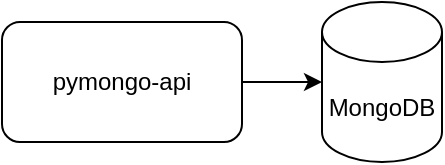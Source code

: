 <mxfile version="26.0.8" pages="5">
  <diagram name="Исходная схема" id="-H_mtQnk-PTXWXPvYvuk">
    <mxGraphModel dx="803" dy="464" grid="1" gridSize="10" guides="1" tooltips="1" connect="1" arrows="1" fold="1" page="1" pageScale="1" pageWidth="1169" pageHeight="827" math="0" shadow="0">
      <root>
        <mxCell id="0" />
        <mxCell id="1" parent="0" />
        <mxCell id="zA23MoTUsTF4_91t8viU-2" value="MongoDB" style="shape=cylinder3;whiteSpace=wrap;html=1;boundedLbl=1;backgroundOutline=1;size=15;" parent="1" vertex="1">
          <mxGeometry x="340" y="270" width="60" height="80" as="geometry" />
        </mxCell>
        <mxCell id="zA23MoTUsTF4_91t8viU-3" value="pymongo-api" style="rounded=1;whiteSpace=wrap;html=1;" parent="1" vertex="1">
          <mxGeometry x="180" y="280" width="120" height="60" as="geometry" />
        </mxCell>
        <mxCell id="KZMLMT2GWa9n87FyAaTO-7" value="" style="endArrow=classic;html=1;rounded=0;exitX=1;exitY=0.5;exitDx=0;exitDy=0;" edge="1" parent="1" source="zA23MoTUsTF4_91t8viU-3">
          <mxGeometry width="50" height="50" relative="1" as="geometry">
            <mxPoint x="570" y="390" as="sourcePoint" />
            <mxPoint x="340" y="310" as="targetPoint" />
          </mxGeometry>
        </mxCell>
      </root>
    </mxGraphModel>
  </diagram>
  <diagram id="UtfypcnKrECylaxbwVHj" name="Задание 1. Шардирование">
    <mxGraphModel dx="956" dy="552" grid="1" gridSize="10" guides="1" tooltips="1" connect="1" arrows="1" fold="1" page="1" pageScale="1" pageWidth="827" pageHeight="1169" math="0" shadow="0">
      <root>
        <mxCell id="0" />
        <mxCell id="1" parent="0" />
        <mxCell id="qZA9wCk3B2SSwnntFXXR-1" value="MongoDB&lt;div&gt;t2-mongodb1-shard1&lt;/div&gt;" style="shape=cylinder3;whiteSpace=wrap;html=1;boundedLbl=1;backgroundOutline=1;size=15;" parent="1" vertex="1">
          <mxGeometry x="570" y="190" width="130" height="80" as="geometry" />
        </mxCell>
        <mxCell id="qZA9wCk3B2SSwnntFXXR-2" value="pymongo-api" style="rounded=1;whiteSpace=wrap;html=1;" parent="1" vertex="1">
          <mxGeometry x="60" y="255" width="120" height="60" as="geometry" />
        </mxCell>
        <mxCell id="LwewWxTdzGkc9GjWIsGs-3" value="" style="edgeStyle=orthogonalEdgeStyle;rounded=0;orthogonalLoop=1;jettySize=auto;html=1;" parent="1" source="qZA9wCk3B2SSwnntFXXR-3" target="qZA9wCk3B2SSwnntFXXR-5" edge="1">
          <mxGeometry relative="1" as="geometry" />
        </mxCell>
        <mxCell id="qZA9wCk3B2SSwnntFXXR-3" value="Mongo DB - роутер&lt;div&gt;t2-mongodb1&lt;/div&gt;" style="rounded=1;whiteSpace=wrap;html=1;" parent="1" vertex="1">
          <mxGeometry x="390" y="255" width="120" height="60" as="geometry" />
        </mxCell>
        <mxCell id="qZA9wCk3B2SSwnntFXXR-5" value="MongoDB&lt;div&gt;t2-mongodb1-shard2&lt;/div&gt;" style="shape=cylinder3;whiteSpace=wrap;html=1;boundedLbl=1;backgroundOutline=1;size=15;" parent="1" vertex="1">
          <mxGeometry x="570" y="310" width="130" height="80" as="geometry" />
        </mxCell>
        <mxCell id="qZA9wCk3B2SSwnntFXXR-8" value="" style="endArrow=classic;html=1;rounded=0;exitX=1;exitY=0.5;exitDx=0;exitDy=0;" parent="1" source="qZA9wCk3B2SSwnntFXXR-2" edge="1">
          <mxGeometry width="50" height="50" relative="1" as="geometry">
            <mxPoint x="450" y="365" as="sourcePoint" />
            <mxPoint x="220" y="285" as="targetPoint" />
          </mxGeometry>
        </mxCell>
        <mxCell id="qZA9wCk3B2SSwnntFXXR-9" value="Драйвер" style="rounded=1;whiteSpace=wrap;html=1;" parent="1" vertex="1">
          <mxGeometry x="220" y="255" width="120" height="60" as="geometry" />
        </mxCell>
        <mxCell id="qZA9wCk3B2SSwnntFXXR-10" value="t2-configSrv" style="rounded=1;whiteSpace=wrap;html=1;" parent="1" vertex="1">
          <mxGeometry x="390" y="430" width="120" height="60" as="geometry" />
        </mxCell>
        <mxCell id="C6k6dX5uy_wFuOsd954q-6" value="" style="endArrow=none;dashed=1;html=1;strokeWidth=2;rounded=0;entryX=0.5;entryY=1;entryDx=0;entryDy=0;entryPerimeter=0;exitX=0.5;exitY=0;exitDx=0;exitDy=0;exitPerimeter=0;" parent="1" source="qZA9wCk3B2SSwnntFXXR-5" target="qZA9wCk3B2SSwnntFXXR-1" edge="1">
          <mxGeometry width="50" height="50" relative="1" as="geometry">
            <mxPoint x="480" y="340" as="sourcePoint" />
            <mxPoint x="530" y="290" as="targetPoint" />
          </mxGeometry>
        </mxCell>
        <mxCell id="LwewWxTdzGkc9GjWIsGs-1" value="" style="endArrow=classic;html=1;rounded=0;entryX=0;entryY=0.5;entryDx=0;entryDy=0;exitX=1;exitY=0.5;exitDx=0;exitDy=0;" parent="1" source="qZA9wCk3B2SSwnntFXXR-9" target="qZA9wCk3B2SSwnntFXXR-3" edge="1">
          <mxGeometry width="50" height="50" relative="1" as="geometry">
            <mxPoint x="320" y="440" as="sourcePoint" />
            <mxPoint x="370" y="390" as="targetPoint" />
          </mxGeometry>
        </mxCell>
        <mxCell id="LwewWxTdzGkc9GjWIsGs-2" value="" style="endArrow=classic;html=1;rounded=0;entryX=0;entryY=0.5;entryDx=0;entryDy=0;entryPerimeter=0;exitX=1;exitY=0.5;exitDx=0;exitDy=0;" parent="1" source="qZA9wCk3B2SSwnntFXXR-3" target="qZA9wCk3B2SSwnntFXXR-1" edge="1">
          <mxGeometry width="50" height="50" relative="1" as="geometry">
            <mxPoint x="320" y="440" as="sourcePoint" />
            <mxPoint x="370" y="390" as="targetPoint" />
            <Array as="points">
              <mxPoint x="540" y="285" />
              <mxPoint x="540" y="230" />
            </Array>
          </mxGeometry>
        </mxCell>
        <mxCell id="LwewWxTdzGkc9GjWIsGs-4" value="" style="endArrow=classic;html=1;rounded=0;entryX=0.5;entryY=0;entryDx=0;entryDy=0;entryPerimeter=0;exitX=0.5;exitY=1;exitDx=0;exitDy=0;" parent="1" source="qZA9wCk3B2SSwnntFXXR-3" target="qZA9wCk3B2SSwnntFXXR-10" edge="1">
          <mxGeometry width="50" height="50" relative="1" as="geometry">
            <mxPoint x="560" y="200" as="sourcePoint" />
            <mxPoint x="610" y="150" as="targetPoint" />
          </mxGeometry>
        </mxCell>
      </root>
    </mxGraphModel>
  </diagram>
  <diagram name="Задание 1. Репликация" id="0kd5LzEG2LyJ1sybz5wQ">
    <mxGraphModel dx="1673" dy="966" grid="1" gridSize="10" guides="1" tooltips="1" connect="1" arrows="1" fold="1" page="1" pageScale="1" pageWidth="827" pageHeight="1169" math="0" shadow="0">
      <root>
        <mxCell id="DgaHDPTttxZTSwm3AgG--0" />
        <mxCell id="DgaHDPTttxZTSwm3AgG--1" parent="DgaHDPTttxZTSwm3AgG--0" />
        <mxCell id="AA5BSNCa6ZGrlzWhtkNx-0" value="MongoDB&lt;div&gt;t3-mongodb1-shard1&lt;/div&gt;" style="shape=cylinder3;whiteSpace=wrap;html=1;boundedLbl=1;backgroundOutline=1;size=15;" parent="DgaHDPTttxZTSwm3AgG--1" vertex="1">
          <mxGeometry x="515" y="210" width="175" height="80" as="geometry" />
        </mxCell>
        <mxCell id="AA5BSNCa6ZGrlzWhtkNx-1" value="pymongo-api" style="rounded=1;whiteSpace=wrap;html=1;" parent="DgaHDPTttxZTSwm3AgG--1" vertex="1">
          <mxGeometry x="15" y="255" width="120" height="60" as="geometry" />
        </mxCell>
        <mxCell id="AA5BSNCa6ZGrlzWhtkNx-2" value="Роутер&lt;div&gt;t3-mongodb1&lt;/div&gt;" style="rounded=1;whiteSpace=wrap;html=1;" parent="DgaHDPTttxZTSwm3AgG--1" vertex="1">
          <mxGeometry x="354" y="250" width="120" height="60" as="geometry" />
        </mxCell>
        <mxCell id="AA5BSNCa6ZGrlzWhtkNx-4" value="MongoDB&lt;div&gt;t3-mongodb1-shard2&lt;/div&gt;" style="shape=cylinder3;whiteSpace=wrap;html=1;boundedLbl=1;backgroundOutline=1;size=15;" parent="DgaHDPTttxZTSwm3AgG--1" vertex="1">
          <mxGeometry x="515" y="310" width="175" height="80" as="geometry" />
        </mxCell>
        <mxCell id="AA5BSNCa6ZGrlzWhtkNx-5" value="" style="endArrow=classic;html=1;rounded=0;entryX=0;entryY=0.5;entryDx=0;entryDy=0;entryPerimeter=0;exitX=1;exitY=0.5;exitDx=0;exitDy=0;" parent="DgaHDPTttxZTSwm3AgG--1" source="AA5BSNCa6ZGrlzWhtkNx-2" target="AA5BSNCa6ZGrlzWhtkNx-0" edge="1">
          <mxGeometry width="50" height="50" relative="1" as="geometry">
            <mxPoint x="445" y="310" as="sourcePoint" />
            <mxPoint x="495" y="260" as="targetPoint" />
            <Array as="points">
              <mxPoint x="490" y="280" />
              <mxPoint x="490" y="250" />
            </Array>
          </mxGeometry>
        </mxCell>
        <mxCell id="AA5BSNCa6ZGrlzWhtkNx-6" value="" style="endArrow=classic;html=1;rounded=0;entryX=-0.014;entryY=0.539;entryDx=0;entryDy=0;entryPerimeter=0;" parent="DgaHDPTttxZTSwm3AgG--1" target="AA5BSNCa6ZGrlzWhtkNx-4" edge="1">
          <mxGeometry width="50" height="50" relative="1" as="geometry">
            <mxPoint x="490" y="280" as="sourcePoint" />
            <mxPoint x="525" y="260" as="targetPoint" />
            <Array as="points">
              <mxPoint x="490" y="353" />
            </Array>
          </mxGeometry>
        </mxCell>
        <mxCell id="AA5BSNCa6ZGrlzWhtkNx-7" value="" style="endArrow=classic;html=1;rounded=0;exitX=1;exitY=0.5;exitDx=0;exitDy=0;" parent="DgaHDPTttxZTSwm3AgG--1" source="AA5BSNCa6ZGrlzWhtkNx-1" edge="1">
          <mxGeometry width="50" height="50" relative="1" as="geometry">
            <mxPoint x="405" y="365" as="sourcePoint" />
            <mxPoint x="175" y="285" as="targetPoint" />
          </mxGeometry>
        </mxCell>
        <mxCell id="AA5BSNCa6ZGrlzWhtkNx-8" value="Драйвер" style="rounded=1;whiteSpace=wrap;html=1;" parent="DgaHDPTttxZTSwm3AgG--1" vertex="1">
          <mxGeometry x="175" y="255" width="120" height="60" as="geometry" />
        </mxCell>
        <mxCell id="AA5BSNCa6ZGrlzWhtkNx-9" value="t3-configSrv" style="rounded=1;whiteSpace=wrap;html=1;" parent="DgaHDPTttxZTSwm3AgG--1" vertex="1">
          <mxGeometry x="355" y="430" width="120" height="60" as="geometry" />
        </mxCell>
        <mxCell id="AA5BSNCa6ZGrlzWhtkNx-11" value="" style="endArrow=classic;html=1;rounded=0;entryX=0;entryY=0.5;entryDx=0;entryDy=0;exitX=0.998;exitY=0.425;exitDx=0;exitDy=0;exitPerimeter=0;" parent="DgaHDPTttxZTSwm3AgG--1" source="AA5BSNCa6ZGrlzWhtkNx-8" target="AA5BSNCa6ZGrlzWhtkNx-2" edge="1">
          <mxGeometry width="50" height="50" relative="1" as="geometry">
            <mxPoint x="305" y="300" as="sourcePoint" />
            <mxPoint x="335" y="250" as="targetPoint" />
            <Array as="points">
              <mxPoint x="325" y="280" />
              <mxPoint x="320" y="280" />
            </Array>
          </mxGeometry>
        </mxCell>
        <mxCell id="AA5BSNCa6ZGrlzWhtkNx-13" value="" style="endArrow=classic;html=1;rounded=0;exitX=0.5;exitY=1;exitDx=0;exitDy=0;" parent="DgaHDPTttxZTSwm3AgG--1" source="AA5BSNCa6ZGrlzWhtkNx-2" edge="1">
          <mxGeometry width="50" height="50" relative="1" as="geometry">
            <mxPoint x="413.68" y="369.4" as="sourcePoint" />
            <mxPoint x="414" y="430" as="targetPoint" />
          </mxGeometry>
        </mxCell>
        <mxCell id="AA5BSNCa6ZGrlzWhtkNx-14" value="" style="endArrow=none;dashed=1;html=1;strokeWidth=2;rounded=0;entryX=0.5;entryY=1;entryDx=0;entryDy=0;entryPerimeter=0;exitX=0.5;exitY=0;exitDx=0;exitDy=0;exitPerimeter=0;" parent="DgaHDPTttxZTSwm3AgG--1" source="AA5BSNCa6ZGrlzWhtkNx-4" target="AA5BSNCa6ZGrlzWhtkNx-0" edge="1">
          <mxGeometry width="50" height="50" relative="1" as="geometry">
            <mxPoint x="395" y="340" as="sourcePoint" />
            <mxPoint x="445" y="290" as="targetPoint" />
          </mxGeometry>
        </mxCell>
        <mxCell id="AA5BSNCa6ZGrlzWhtkNx-15" value="" style="endArrow=classic;html=1;rounded=0;entryX=1;entryY=0.5;entryDx=0;entryDy=0;exitX=0.5;exitY=1;exitDx=0;exitDy=0;exitPerimeter=0;" parent="DgaHDPTttxZTSwm3AgG--1" source="AA5BSNCa6ZGrlzWhtkNx-4" target="AA5BSNCa6ZGrlzWhtkNx-9" edge="1">
          <mxGeometry width="50" height="50" relative="1" as="geometry">
            <mxPoint x="325" y="410" as="sourcePoint" />
            <mxPoint x="375" y="360" as="targetPoint" />
            <Array as="points">
              <mxPoint x="603" y="460" />
            </Array>
          </mxGeometry>
        </mxCell>
        <mxCell id="AA5BSNCa6ZGrlzWhtkNx-19" value="" style="endArrow=classic;startArrow=classic;html=1;rounded=0;entryX=-0.008;entryY=0.631;entryDx=0;entryDy=0;entryPerimeter=0;dashed=1;" parent="DgaHDPTttxZTSwm3AgG--1" target="bhoRkVe-UH8st0HYC5pw-0" edge="1">
          <mxGeometry width="50" height="50" relative="1" as="geometry">
            <mxPoint x="690" y="260" as="sourcePoint" />
            <mxPoint x="733.56" y="260.88" as="targetPoint" />
          </mxGeometry>
        </mxCell>
        <mxCell id="bhoRkVe-UH8st0HYC5pw-0" value="MongoDB&lt;div&gt;t3-mongodb1-shard1-repl1&lt;/div&gt;" style="shape=cylinder3;whiteSpace=wrap;html=1;boundedLbl=1;backgroundOutline=1;size=15;" vertex="1" parent="DgaHDPTttxZTSwm3AgG--1">
          <mxGeometry x="730" y="210" width="175" height="80" as="geometry" />
        </mxCell>
        <mxCell id="bhoRkVe-UH8st0HYC5pw-1" value="MongoDB&lt;div&gt;t3-mongodb1-shard1-repl2&lt;/div&gt;" style="shape=cylinder3;whiteSpace=wrap;html=1;boundedLbl=1;backgroundOutline=1;size=15;" vertex="1" parent="DgaHDPTttxZTSwm3AgG--1">
          <mxGeometry x="950" y="210" width="175" height="80" as="geometry" />
        </mxCell>
        <mxCell id="bhoRkVe-UH8st0HYC5pw-2" value="MongoDB&lt;div&gt;t3-mongodb1-shard2-repl1&lt;/div&gt;" style="shape=cylinder3;whiteSpace=wrap;html=1;boundedLbl=1;backgroundOutline=1;size=15;" vertex="1" parent="DgaHDPTttxZTSwm3AgG--1">
          <mxGeometry x="730" y="310" width="175" height="80" as="geometry" />
        </mxCell>
        <mxCell id="bhoRkVe-UH8st0HYC5pw-3" value="MongoDB&lt;div&gt;t3-mongodb1-shard2-repl2&lt;/div&gt;" style="shape=cylinder3;whiteSpace=wrap;html=1;boundedLbl=1;backgroundOutline=1;size=15;" vertex="1" parent="DgaHDPTttxZTSwm3AgG--1">
          <mxGeometry x="950" y="310" width="175" height="80" as="geometry" />
        </mxCell>
        <mxCell id="bhoRkVe-UH8st0HYC5pw-4" value="" style="endArrow=classic;startArrow=classic;html=1;rounded=0;entryX=-0.008;entryY=0.631;entryDx=0;entryDy=0;entryPerimeter=0;dashed=1;" edge="1" parent="DgaHDPTttxZTSwm3AgG--1">
          <mxGeometry width="50" height="50" relative="1" as="geometry">
            <mxPoint x="691" y="349.83" as="sourcePoint" />
            <mxPoint x="730" y="349.83" as="targetPoint" />
          </mxGeometry>
        </mxCell>
        <mxCell id="bhoRkVe-UH8st0HYC5pw-5" value="" style="endArrow=classic;startArrow=classic;html=1;rounded=0;entryX=0;entryY=0.5;entryDx=0;entryDy=0;entryPerimeter=0;dashed=1;" edge="1" parent="DgaHDPTttxZTSwm3AgG--1" target="bhoRkVe-UH8st0HYC5pw-3">
          <mxGeometry width="50" height="50" relative="1" as="geometry">
            <mxPoint x="905" y="349.83" as="sourcePoint" />
            <mxPoint x="944" y="349.83" as="targetPoint" />
          </mxGeometry>
        </mxCell>
        <mxCell id="bhoRkVe-UH8st0HYC5pw-6" value="" style="endArrow=classic;startArrow=classic;html=1;rounded=0;entryX=0;entryY=0.5;entryDx=0;entryDy=0;entryPerimeter=0;dashed=1;" edge="1" parent="DgaHDPTttxZTSwm3AgG--1">
          <mxGeometry width="50" height="50" relative="1" as="geometry">
            <mxPoint x="905" y="254.67" as="sourcePoint" />
            <mxPoint x="950" y="254.84" as="targetPoint" />
          </mxGeometry>
        </mxCell>
      </root>
    </mxGraphModel>
  </diagram>
  <diagram name="Задание 1. Кэширование" id="KHfn1XN8tB7CbR0Hjc-d">
    <mxGraphModel dx="3089" dy="1783" grid="1" gridSize="10" guides="1" tooltips="1" connect="1" arrows="1" fold="1" page="1" pageScale="1" pageWidth="827" pageHeight="1169" math="0" shadow="0">
      <root>
        <mxCell id="6zbCPKjEHq-f0i3MwTwh-0" />
        <mxCell id="6zbCPKjEHq-f0i3MwTwh-1" parent="6zbCPKjEHq-f0i3MwTwh-0" />
        <mxCell id="iLyo8_USjvJTZDfr2agd-0" value="MongoDB&lt;div&gt;t4-mongodb1-shard1&lt;/div&gt;" style="shape=cylinder3;whiteSpace=wrap;html=1;boundedLbl=1;backgroundOutline=1;size=15;" vertex="1" parent="6zbCPKjEHq-f0i3MwTwh-1">
          <mxGeometry x="515" y="210" width="175" height="80" as="geometry" />
        </mxCell>
        <mxCell id="iLyo8_USjvJTZDfr2agd-1" value="pymongo-api" style="rounded=1;whiteSpace=wrap;html=1;" vertex="1" parent="6zbCPKjEHq-f0i3MwTwh-1">
          <mxGeometry x="15" y="255" width="120" height="60" as="geometry" />
        </mxCell>
        <mxCell id="iLyo8_USjvJTZDfr2agd-2" value="Роутер&lt;div&gt;t4-mongodb1&lt;/div&gt;" style="rounded=1;whiteSpace=wrap;html=1;" vertex="1" parent="6zbCPKjEHq-f0i3MwTwh-1">
          <mxGeometry x="354" y="250" width="120" height="60" as="geometry" />
        </mxCell>
        <mxCell id="iLyo8_USjvJTZDfr2agd-3" value="MongoDB&lt;div&gt;t4-mongodb1-shard2&lt;/div&gt;" style="shape=cylinder3;whiteSpace=wrap;html=1;boundedLbl=1;backgroundOutline=1;size=15;" vertex="1" parent="6zbCPKjEHq-f0i3MwTwh-1">
          <mxGeometry x="515" y="310" width="175" height="80" as="geometry" />
        </mxCell>
        <mxCell id="iLyo8_USjvJTZDfr2agd-4" value="" style="endArrow=classic;html=1;rounded=0;entryX=0;entryY=0.5;entryDx=0;entryDy=0;entryPerimeter=0;exitX=1;exitY=0.5;exitDx=0;exitDy=0;" edge="1" parent="6zbCPKjEHq-f0i3MwTwh-1" source="iLyo8_USjvJTZDfr2agd-2" target="iLyo8_USjvJTZDfr2agd-0">
          <mxGeometry width="50" height="50" relative="1" as="geometry">
            <mxPoint x="445" y="310" as="sourcePoint" />
            <mxPoint x="495" y="260" as="targetPoint" />
            <Array as="points">
              <mxPoint x="490" y="280" />
              <mxPoint x="490" y="250" />
            </Array>
          </mxGeometry>
        </mxCell>
        <mxCell id="iLyo8_USjvJTZDfr2agd-5" value="" style="endArrow=classic;html=1;rounded=0;entryX=-0.014;entryY=0.539;entryDx=0;entryDy=0;entryPerimeter=0;" edge="1" parent="6zbCPKjEHq-f0i3MwTwh-1" target="iLyo8_USjvJTZDfr2agd-3">
          <mxGeometry width="50" height="50" relative="1" as="geometry">
            <mxPoint x="490" y="280" as="sourcePoint" />
            <mxPoint x="525" y="260" as="targetPoint" />
            <Array as="points">
              <mxPoint x="490" y="353" />
            </Array>
          </mxGeometry>
        </mxCell>
        <mxCell id="iLyo8_USjvJTZDfr2agd-6" value="" style="endArrow=classic;html=1;rounded=0;exitX=1;exitY=0.5;exitDx=0;exitDy=0;" edge="1" parent="6zbCPKjEHq-f0i3MwTwh-1" source="iLyo8_USjvJTZDfr2agd-1">
          <mxGeometry width="50" height="50" relative="1" as="geometry">
            <mxPoint x="405" y="365" as="sourcePoint" />
            <mxPoint x="175" y="285" as="targetPoint" />
          </mxGeometry>
        </mxCell>
        <mxCell id="iLyo8_USjvJTZDfr2agd-7" value="Драйвер&lt;div&gt;mongo&lt;/div&gt;" style="rounded=1;whiteSpace=wrap;html=1;" vertex="1" parent="6zbCPKjEHq-f0i3MwTwh-1">
          <mxGeometry x="175" y="255" width="120" height="60" as="geometry" />
        </mxCell>
        <mxCell id="iLyo8_USjvJTZDfr2agd-8" value="t4-configSrv" style="rounded=1;whiteSpace=wrap;html=1;" vertex="1" parent="6zbCPKjEHq-f0i3MwTwh-1">
          <mxGeometry x="355" y="430" width="120" height="60" as="geometry" />
        </mxCell>
        <mxCell id="iLyo8_USjvJTZDfr2agd-9" value="" style="endArrow=classic;html=1;rounded=0;entryX=0;entryY=0.5;entryDx=0;entryDy=0;exitX=0.998;exitY=0.425;exitDx=0;exitDy=0;exitPerimeter=0;" edge="1" parent="6zbCPKjEHq-f0i3MwTwh-1" source="iLyo8_USjvJTZDfr2agd-7" target="iLyo8_USjvJTZDfr2agd-2">
          <mxGeometry width="50" height="50" relative="1" as="geometry">
            <mxPoint x="305" y="300" as="sourcePoint" />
            <mxPoint x="335" y="250" as="targetPoint" />
            <Array as="points">
              <mxPoint x="325" y="280" />
              <mxPoint x="320" y="280" />
            </Array>
          </mxGeometry>
        </mxCell>
        <mxCell id="iLyo8_USjvJTZDfr2agd-10" value="" style="endArrow=classic;html=1;rounded=0;exitX=0.5;exitY=1;exitDx=0;exitDy=0;" edge="1" parent="6zbCPKjEHq-f0i3MwTwh-1" source="iLyo8_USjvJTZDfr2agd-2">
          <mxGeometry width="50" height="50" relative="1" as="geometry">
            <mxPoint x="413.68" y="369.4" as="sourcePoint" />
            <mxPoint x="414" y="430" as="targetPoint" />
          </mxGeometry>
        </mxCell>
        <mxCell id="iLyo8_USjvJTZDfr2agd-11" value="" style="endArrow=none;dashed=1;html=1;strokeWidth=2;rounded=0;entryX=0.5;entryY=1;entryDx=0;entryDy=0;entryPerimeter=0;exitX=0.5;exitY=0;exitDx=0;exitDy=0;exitPerimeter=0;" edge="1" parent="6zbCPKjEHq-f0i3MwTwh-1" source="iLyo8_USjvJTZDfr2agd-3" target="iLyo8_USjvJTZDfr2agd-0">
          <mxGeometry width="50" height="50" relative="1" as="geometry">
            <mxPoint x="395" y="340" as="sourcePoint" />
            <mxPoint x="445" y="290" as="targetPoint" />
          </mxGeometry>
        </mxCell>
        <mxCell id="iLyo8_USjvJTZDfr2agd-12" value="" style="endArrow=classic;html=1;rounded=0;entryX=1;entryY=0.5;entryDx=0;entryDy=0;exitX=0.5;exitY=1;exitDx=0;exitDy=0;exitPerimeter=0;" edge="1" parent="6zbCPKjEHq-f0i3MwTwh-1" source="iLyo8_USjvJTZDfr2agd-3" target="iLyo8_USjvJTZDfr2agd-8">
          <mxGeometry width="50" height="50" relative="1" as="geometry">
            <mxPoint x="325" y="410" as="sourcePoint" />
            <mxPoint x="375" y="360" as="targetPoint" />
            <Array as="points">
              <mxPoint x="603" y="460" />
            </Array>
          </mxGeometry>
        </mxCell>
        <mxCell id="iLyo8_USjvJTZDfr2agd-13" value="" style="endArrow=classic;startArrow=classic;html=1;rounded=0;entryX=-0.008;entryY=0.631;entryDx=0;entryDy=0;entryPerimeter=0;dashed=1;" edge="1" parent="6zbCPKjEHq-f0i3MwTwh-1" target="iLyo8_USjvJTZDfr2agd-14">
          <mxGeometry width="50" height="50" relative="1" as="geometry">
            <mxPoint x="690" y="260" as="sourcePoint" />
            <mxPoint x="733.56" y="260.88" as="targetPoint" />
          </mxGeometry>
        </mxCell>
        <mxCell id="iLyo8_USjvJTZDfr2agd-14" value="MongoDB&lt;div&gt;t4-mongodb1-shard1-repl1&lt;/div&gt;" style="shape=cylinder3;whiteSpace=wrap;html=1;boundedLbl=1;backgroundOutline=1;size=15;" vertex="1" parent="6zbCPKjEHq-f0i3MwTwh-1">
          <mxGeometry x="730" y="210" width="175" height="80" as="geometry" />
        </mxCell>
        <mxCell id="iLyo8_USjvJTZDfr2agd-15" value="MongoDB&lt;div&gt;t4-mongodb1-shard1-repl2&lt;/div&gt;" style="shape=cylinder3;whiteSpace=wrap;html=1;boundedLbl=1;backgroundOutline=1;size=15;" vertex="1" parent="6zbCPKjEHq-f0i3MwTwh-1">
          <mxGeometry x="950" y="210" width="175" height="80" as="geometry" />
        </mxCell>
        <mxCell id="iLyo8_USjvJTZDfr2agd-16" value="MongoDB&lt;div&gt;t4-mongodb1-shard2-repl1&lt;/div&gt;" style="shape=cylinder3;whiteSpace=wrap;html=1;boundedLbl=1;backgroundOutline=1;size=15;" vertex="1" parent="6zbCPKjEHq-f0i3MwTwh-1">
          <mxGeometry x="730" y="310" width="175" height="80" as="geometry" />
        </mxCell>
        <mxCell id="iLyo8_USjvJTZDfr2agd-17" value="MongoDB&lt;div&gt;t4-mongodb1-shard2-repl2&lt;/div&gt;" style="shape=cylinder3;whiteSpace=wrap;html=1;boundedLbl=1;backgroundOutline=1;size=15;" vertex="1" parent="6zbCPKjEHq-f0i3MwTwh-1">
          <mxGeometry x="950" y="310" width="175" height="80" as="geometry" />
        </mxCell>
        <mxCell id="iLyo8_USjvJTZDfr2agd-18" value="" style="endArrow=classic;startArrow=classic;html=1;rounded=0;entryX=-0.008;entryY=0.631;entryDx=0;entryDy=0;entryPerimeter=0;dashed=1;" edge="1" parent="6zbCPKjEHq-f0i3MwTwh-1">
          <mxGeometry width="50" height="50" relative="1" as="geometry">
            <mxPoint x="691" y="349.83" as="sourcePoint" />
            <mxPoint x="730" y="349.83" as="targetPoint" />
          </mxGeometry>
        </mxCell>
        <mxCell id="iLyo8_USjvJTZDfr2agd-19" value="" style="endArrow=classic;startArrow=classic;html=1;rounded=0;entryX=0;entryY=0.5;entryDx=0;entryDy=0;entryPerimeter=0;dashed=1;" edge="1" parent="6zbCPKjEHq-f0i3MwTwh-1" target="iLyo8_USjvJTZDfr2agd-17">
          <mxGeometry width="50" height="50" relative="1" as="geometry">
            <mxPoint x="905" y="349.83" as="sourcePoint" />
            <mxPoint x="944" y="349.83" as="targetPoint" />
          </mxGeometry>
        </mxCell>
        <mxCell id="iLyo8_USjvJTZDfr2agd-20" value="" style="endArrow=classic;startArrow=classic;html=1;rounded=0;entryX=0;entryY=0.5;entryDx=0;entryDy=0;entryPerimeter=0;dashed=1;" edge="1" parent="6zbCPKjEHq-f0i3MwTwh-1">
          <mxGeometry width="50" height="50" relative="1" as="geometry">
            <mxPoint x="905" y="254.67" as="sourcePoint" />
            <mxPoint x="950" y="254.84" as="targetPoint" />
          </mxGeometry>
        </mxCell>
        <mxCell id="iLyo8_USjvJTZDfr2agd-21" value="redis_1" style="shape=cylinder3;whiteSpace=wrap;html=1;boundedLbl=1;backgroundOutline=1;size=15;" vertex="1" parent="6zbCPKjEHq-f0i3MwTwh-1">
          <mxGeometry x="30" y="490" width="120" height="80" as="geometry" />
        </mxCell>
        <mxCell id="iLyo8_USjvJTZDfr2agd-22" value="redis_2" style="shape=cylinder3;whiteSpace=wrap;html=1;boundedLbl=1;backgroundOutline=1;size=15;" vertex="1" parent="6zbCPKjEHq-f0i3MwTwh-1">
          <mxGeometry x="30" y="590" width="120" height="80" as="geometry" />
        </mxCell>
        <mxCell id="iLyo8_USjvJTZDfr2agd-23" value="redis_3" style="shape=cylinder3;whiteSpace=wrap;html=1;boundedLbl=1;backgroundOutline=1;size=15;" vertex="1" parent="6zbCPKjEHq-f0i3MwTwh-1">
          <mxGeometry x="30" y="690" width="120" height="80" as="geometry" />
        </mxCell>
        <mxCell id="iLyo8_USjvJTZDfr2agd-24" value="redis_4" style="shape=cylinder3;whiteSpace=wrap;html=1;boundedLbl=1;backgroundOutline=1;size=15;" vertex="1" parent="6zbCPKjEHq-f0i3MwTwh-1">
          <mxGeometry x="30" y="790" width="120" height="80" as="geometry" />
        </mxCell>
        <mxCell id="iLyo8_USjvJTZDfr2agd-25" value="redis_5" style="shape=cylinder3;whiteSpace=wrap;html=1;boundedLbl=1;backgroundOutline=1;size=15;" vertex="1" parent="6zbCPKjEHq-f0i3MwTwh-1">
          <mxGeometry x="30" y="890" width="120" height="80" as="geometry" />
        </mxCell>
        <mxCell id="iLyo8_USjvJTZDfr2agd-26" value="redis_6" style="shape=cylinder3;whiteSpace=wrap;html=1;boundedLbl=1;backgroundOutline=1;size=15;" vertex="1" parent="6zbCPKjEHq-f0i3MwTwh-1">
          <mxGeometry x="30" y="990" width="120" height="80" as="geometry" />
        </mxCell>
        <mxCell id="iLyo8_USjvJTZDfr2agd-28" value="Драйвер&lt;div&gt;redis&lt;/div&gt;" style="rounded=1;whiteSpace=wrap;html=1;" vertex="1" parent="6zbCPKjEHq-f0i3MwTwh-1">
          <mxGeometry x="30" y="380" width="120" height="60" as="geometry" />
        </mxCell>
        <mxCell id="iLyo8_USjvJTZDfr2agd-29" value="" style="endArrow=classic;html=1;rounded=0;exitX=0.541;exitY=1;exitDx=0;exitDy=0;exitPerimeter=0;entryX=0.414;entryY=-0.017;entryDx=0;entryDy=0;entryPerimeter=0;" edge="1" parent="6zbCPKjEHq-f0i3MwTwh-1" source="iLyo8_USjvJTZDfr2agd-1" target="iLyo8_USjvJTZDfr2agd-28">
          <mxGeometry width="50" height="50" relative="1" as="geometry">
            <mxPoint x="230" y="410" as="sourcePoint" />
            <mxPoint x="280" y="360" as="targetPoint" />
          </mxGeometry>
        </mxCell>
        <mxCell id="iLyo8_USjvJTZDfr2agd-30" value="" style="endArrow=classic;html=1;rounded=0;exitX=0.5;exitY=1;exitDx=0;exitDy=0;entryX=0.505;entryY=-0.019;entryDx=0;entryDy=0;entryPerimeter=0;" edge="1" parent="6zbCPKjEHq-f0i3MwTwh-1" source="iLyo8_USjvJTZDfr2agd-28" target="iLyo8_USjvJTZDfr2agd-21">
          <mxGeometry width="50" height="50" relative="1" as="geometry">
            <mxPoint x="110" y="390" as="sourcePoint" />
            <mxPoint x="160" y="340" as="targetPoint" />
          </mxGeometry>
        </mxCell>
        <mxCell id="iLyo8_USjvJTZDfr2agd-31" value="" style="endArrow=none;dashed=1;html=1;strokeWidth=2;rounded=0;entryX=0.5;entryY=1;entryDx=0;entryDy=0;entryPerimeter=0;exitX=0.5;exitY=0;exitDx=0;exitDy=0;exitPerimeter=0;" edge="1" parent="6zbCPKjEHq-f0i3MwTwh-1">
          <mxGeometry width="50" height="50" relative="1" as="geometry">
            <mxPoint x="89.9" y="590" as="sourcePoint" />
            <mxPoint x="89.9" y="570" as="targetPoint" />
          </mxGeometry>
        </mxCell>
        <mxCell id="iLyo8_USjvJTZDfr2agd-32" value="" style="endArrow=none;dashed=1;html=1;strokeWidth=2;rounded=0;entryX=0.5;entryY=1;entryDx=0;entryDy=0;entryPerimeter=0;exitX=0.5;exitY=0;exitDx=0;exitDy=0;exitPerimeter=0;" edge="1" parent="6zbCPKjEHq-f0i3MwTwh-1">
          <mxGeometry width="50" height="50" relative="1" as="geometry">
            <mxPoint x="89.9" y="690" as="sourcePoint" />
            <mxPoint x="89.9" y="670" as="targetPoint" />
          </mxGeometry>
        </mxCell>
        <mxCell id="iLyo8_USjvJTZDfr2agd-33" value="" style="endArrow=none;dashed=1;html=1;strokeWidth=2;rounded=0;entryX=0.5;entryY=1;entryDx=0;entryDy=0;entryPerimeter=0;exitX=0.5;exitY=0;exitDx=0;exitDy=0;exitPerimeter=0;" edge="1" parent="6zbCPKjEHq-f0i3MwTwh-1">
          <mxGeometry width="50" height="50" relative="1" as="geometry">
            <mxPoint x="89.9" y="790" as="sourcePoint" />
            <mxPoint x="89.9" y="770" as="targetPoint" />
          </mxGeometry>
        </mxCell>
        <mxCell id="iLyo8_USjvJTZDfr2agd-34" value="" style="endArrow=none;dashed=1;html=1;strokeWidth=2;rounded=0;entryX=0.5;entryY=1;entryDx=0;entryDy=0;entryPerimeter=0;exitX=0.5;exitY=0;exitDx=0;exitDy=0;exitPerimeter=0;" edge="1" parent="6zbCPKjEHq-f0i3MwTwh-1">
          <mxGeometry width="50" height="50" relative="1" as="geometry">
            <mxPoint x="89.9" y="890" as="sourcePoint" />
            <mxPoint x="89.9" y="870" as="targetPoint" />
          </mxGeometry>
        </mxCell>
        <mxCell id="iLyo8_USjvJTZDfr2agd-35" value="" style="endArrow=none;dashed=1;html=1;strokeWidth=2;rounded=0;entryX=0.5;entryY=1;entryDx=0;entryDy=0;entryPerimeter=0;exitX=0.5;exitY=0;exitDx=0;exitDy=0;exitPerimeter=0;" edge="1" parent="6zbCPKjEHq-f0i3MwTwh-1">
          <mxGeometry width="50" height="50" relative="1" as="geometry">
            <mxPoint x="89.9" y="990" as="sourcePoint" />
            <mxPoint x="89.9" y="970" as="targetPoint" />
          </mxGeometry>
        </mxCell>
      </root>
    </mxGraphModel>
  </diagram>
  <diagram name="Задание 5. Service Discovery и балансировка с API Gateway" id="DrM4u2RyC3DoNE1cX7CS">
    <mxGraphModel dx="3337" dy="1449" grid="1" gridSize="10" guides="1" tooltips="1" connect="1" arrows="1" fold="1" page="1" pageScale="1" pageWidth="827" pageHeight="1169" math="0" shadow="0">
      <root>
        <mxCell id="05lZTJrochjQEsDjuIux-0" />
        <mxCell id="05lZTJrochjQEsDjuIux-1" parent="05lZTJrochjQEsDjuIux-0" />
        <mxCell id="05lZTJrochjQEsDjuIux-2" value="MongoDB&lt;div&gt;t4-mongodb1-shard1&lt;/div&gt;" style="shape=cylinder3;whiteSpace=wrap;html=1;boundedLbl=1;backgroundOutline=1;size=15;" vertex="1" parent="05lZTJrochjQEsDjuIux-1">
          <mxGeometry x="620" y="165" width="175" height="80" as="geometry" />
        </mxCell>
        <mxCell id="05lZTJrochjQEsDjuIux-3" value="pymongo-api&lt;div&gt;instance 1&lt;/div&gt;" style="rounded=1;whiteSpace=wrap;html=1;" vertex="1" parent="05lZTJrochjQEsDjuIux-1">
          <mxGeometry x="-10" y="260" width="120" height="60" as="geometry" />
        </mxCell>
        <mxCell id="05lZTJrochjQEsDjuIux-4" value="Роутер&lt;div&gt;t4-mongodb1&lt;/div&gt;" style="rounded=1;whiteSpace=wrap;html=1;" vertex="1" parent="05lZTJrochjQEsDjuIux-1">
          <mxGeometry x="459" y="205" width="120" height="60" as="geometry" />
        </mxCell>
        <mxCell id="05lZTJrochjQEsDjuIux-5" value="MongoDB&lt;div&gt;t4-mongodb1-shard2&lt;/div&gt;" style="shape=cylinder3;whiteSpace=wrap;html=1;boundedLbl=1;backgroundOutline=1;size=15;" vertex="1" parent="05lZTJrochjQEsDjuIux-1">
          <mxGeometry x="620" y="265" width="175" height="80" as="geometry" />
        </mxCell>
        <mxCell id="05lZTJrochjQEsDjuIux-6" value="" style="endArrow=classic;html=1;rounded=0;entryX=0;entryY=0.5;entryDx=0;entryDy=0;entryPerimeter=0;exitX=1;exitY=0.5;exitDx=0;exitDy=0;" edge="1" parent="05lZTJrochjQEsDjuIux-1" source="05lZTJrochjQEsDjuIux-4" target="05lZTJrochjQEsDjuIux-2">
          <mxGeometry width="50" height="50" relative="1" as="geometry">
            <mxPoint x="550" y="265" as="sourcePoint" />
            <mxPoint x="600" y="215" as="targetPoint" />
            <Array as="points">
              <mxPoint x="595" y="235" />
              <mxPoint x="595" y="205" />
            </Array>
          </mxGeometry>
        </mxCell>
        <mxCell id="05lZTJrochjQEsDjuIux-7" value="" style="endArrow=classic;html=1;rounded=0;entryX=-0.014;entryY=0.539;entryDx=0;entryDy=0;entryPerimeter=0;" edge="1" parent="05lZTJrochjQEsDjuIux-1" target="05lZTJrochjQEsDjuIux-5">
          <mxGeometry width="50" height="50" relative="1" as="geometry">
            <mxPoint x="595" y="235" as="sourcePoint" />
            <mxPoint x="630" y="215" as="targetPoint" />
            <Array as="points">
              <mxPoint x="595" y="308" />
            </Array>
          </mxGeometry>
        </mxCell>
        <mxCell id="05lZTJrochjQEsDjuIux-9" value="Драйвер&lt;div&gt;mongo&lt;/div&gt;" style="rounded=1;whiteSpace=wrap;html=1;" vertex="1" parent="05lZTJrochjQEsDjuIux-1">
          <mxGeometry x="280" y="210" width="120" height="60" as="geometry" />
        </mxCell>
        <mxCell id="05lZTJrochjQEsDjuIux-10" value="t4-configSrv" style="rounded=1;whiteSpace=wrap;html=1;" vertex="1" parent="05lZTJrochjQEsDjuIux-1">
          <mxGeometry x="460" y="385" width="120" height="60" as="geometry" />
        </mxCell>
        <mxCell id="05lZTJrochjQEsDjuIux-11" value="" style="endArrow=classic;html=1;rounded=0;entryX=0;entryY=0.5;entryDx=0;entryDy=0;exitX=0.998;exitY=0.425;exitDx=0;exitDy=0;exitPerimeter=0;" edge="1" parent="05lZTJrochjQEsDjuIux-1" source="05lZTJrochjQEsDjuIux-9" target="05lZTJrochjQEsDjuIux-4">
          <mxGeometry width="50" height="50" relative="1" as="geometry">
            <mxPoint x="410" y="255" as="sourcePoint" />
            <mxPoint x="440" y="205" as="targetPoint" />
            <Array as="points">
              <mxPoint x="430" y="235" />
              <mxPoint x="425" y="235" />
            </Array>
          </mxGeometry>
        </mxCell>
        <mxCell id="05lZTJrochjQEsDjuIux-12" value="" style="endArrow=classic;html=1;rounded=0;exitX=0.5;exitY=1;exitDx=0;exitDy=0;" edge="1" parent="05lZTJrochjQEsDjuIux-1" source="05lZTJrochjQEsDjuIux-4">
          <mxGeometry width="50" height="50" relative="1" as="geometry">
            <mxPoint x="518.68" y="324.4" as="sourcePoint" />
            <mxPoint x="519" y="385" as="targetPoint" />
          </mxGeometry>
        </mxCell>
        <mxCell id="05lZTJrochjQEsDjuIux-13" value="" style="endArrow=none;dashed=1;html=1;strokeWidth=2;rounded=0;entryX=0.5;entryY=1;entryDx=0;entryDy=0;entryPerimeter=0;exitX=0.5;exitY=0;exitDx=0;exitDy=0;exitPerimeter=0;" edge="1" parent="05lZTJrochjQEsDjuIux-1" source="05lZTJrochjQEsDjuIux-5" target="05lZTJrochjQEsDjuIux-2">
          <mxGeometry width="50" height="50" relative="1" as="geometry">
            <mxPoint x="500" y="295" as="sourcePoint" />
            <mxPoint x="550" y="245" as="targetPoint" />
          </mxGeometry>
        </mxCell>
        <mxCell id="05lZTJrochjQEsDjuIux-14" value="" style="endArrow=classic;html=1;rounded=0;entryX=1;entryY=0.5;entryDx=0;entryDy=0;exitX=0.5;exitY=1;exitDx=0;exitDy=0;exitPerimeter=0;" edge="1" parent="05lZTJrochjQEsDjuIux-1" source="05lZTJrochjQEsDjuIux-5" target="05lZTJrochjQEsDjuIux-10">
          <mxGeometry width="50" height="50" relative="1" as="geometry">
            <mxPoint x="430" y="365" as="sourcePoint" />
            <mxPoint x="480" y="315" as="targetPoint" />
            <Array as="points">
              <mxPoint x="708" y="415" />
            </Array>
          </mxGeometry>
        </mxCell>
        <mxCell id="05lZTJrochjQEsDjuIux-15" value="" style="endArrow=classic;startArrow=classic;html=1;rounded=0;entryX=-0.008;entryY=0.631;entryDx=0;entryDy=0;entryPerimeter=0;dashed=1;" edge="1" parent="05lZTJrochjQEsDjuIux-1" target="05lZTJrochjQEsDjuIux-16">
          <mxGeometry width="50" height="50" relative="1" as="geometry">
            <mxPoint x="795" y="215" as="sourcePoint" />
            <mxPoint x="838.56" y="215.88" as="targetPoint" />
          </mxGeometry>
        </mxCell>
        <mxCell id="05lZTJrochjQEsDjuIux-16" value="MongoDB&lt;div&gt;t4-mongodb1-shard1-repl1&lt;/div&gt;" style="shape=cylinder3;whiteSpace=wrap;html=1;boundedLbl=1;backgroundOutline=1;size=15;" vertex="1" parent="05lZTJrochjQEsDjuIux-1">
          <mxGeometry x="835" y="165" width="175" height="80" as="geometry" />
        </mxCell>
        <mxCell id="05lZTJrochjQEsDjuIux-17" value="MongoDB&lt;div&gt;t4-mongodb1-shard1-repl2&lt;/div&gt;" style="shape=cylinder3;whiteSpace=wrap;html=1;boundedLbl=1;backgroundOutline=1;size=15;" vertex="1" parent="05lZTJrochjQEsDjuIux-1">
          <mxGeometry x="1055" y="165" width="175" height="80" as="geometry" />
        </mxCell>
        <mxCell id="05lZTJrochjQEsDjuIux-18" value="MongoDB&lt;div&gt;t4-mongodb1-shard2-repl1&lt;/div&gt;" style="shape=cylinder3;whiteSpace=wrap;html=1;boundedLbl=1;backgroundOutline=1;size=15;" vertex="1" parent="05lZTJrochjQEsDjuIux-1">
          <mxGeometry x="835" y="265" width="175" height="80" as="geometry" />
        </mxCell>
        <mxCell id="05lZTJrochjQEsDjuIux-19" value="MongoDB&lt;div&gt;t4-mongodb1-shard2-repl2&lt;/div&gt;" style="shape=cylinder3;whiteSpace=wrap;html=1;boundedLbl=1;backgroundOutline=1;size=15;" vertex="1" parent="05lZTJrochjQEsDjuIux-1">
          <mxGeometry x="1055" y="265" width="175" height="80" as="geometry" />
        </mxCell>
        <mxCell id="05lZTJrochjQEsDjuIux-20" value="" style="endArrow=classic;startArrow=classic;html=1;rounded=0;entryX=-0.008;entryY=0.631;entryDx=0;entryDy=0;entryPerimeter=0;dashed=1;" edge="1" parent="05lZTJrochjQEsDjuIux-1">
          <mxGeometry width="50" height="50" relative="1" as="geometry">
            <mxPoint x="796" y="304.83" as="sourcePoint" />
            <mxPoint x="835" y="304.83" as="targetPoint" />
          </mxGeometry>
        </mxCell>
        <mxCell id="05lZTJrochjQEsDjuIux-21" value="" style="endArrow=classic;startArrow=classic;html=1;rounded=0;entryX=0;entryY=0.5;entryDx=0;entryDy=0;entryPerimeter=0;dashed=1;" edge="1" parent="05lZTJrochjQEsDjuIux-1" target="05lZTJrochjQEsDjuIux-19">
          <mxGeometry width="50" height="50" relative="1" as="geometry">
            <mxPoint x="1010" y="304.83" as="sourcePoint" />
            <mxPoint x="1049" y="304.83" as="targetPoint" />
          </mxGeometry>
        </mxCell>
        <mxCell id="05lZTJrochjQEsDjuIux-22" value="" style="endArrow=classic;startArrow=classic;html=1;rounded=0;entryX=0;entryY=0.5;entryDx=0;entryDy=0;entryPerimeter=0;dashed=1;" edge="1" parent="05lZTJrochjQEsDjuIux-1">
          <mxGeometry width="50" height="50" relative="1" as="geometry">
            <mxPoint x="1010" y="209.67" as="sourcePoint" />
            <mxPoint x="1055" y="209.84" as="targetPoint" />
          </mxGeometry>
        </mxCell>
        <mxCell id="05lZTJrochjQEsDjuIux-24" value="redis_2" style="shape=cylinder3;whiteSpace=wrap;html=1;boundedLbl=1;backgroundOutline=1;size=15;" vertex="1" parent="05lZTJrochjQEsDjuIux-1">
          <mxGeometry x="600" y="515" width="120" height="80" as="geometry" />
        </mxCell>
        <mxCell id="05lZTJrochjQEsDjuIux-25" value="redis_3" style="shape=cylinder3;whiteSpace=wrap;html=1;boundedLbl=1;backgroundOutline=1;size=15;" vertex="1" parent="05lZTJrochjQEsDjuIux-1">
          <mxGeometry x="760" y="515" width="120" height="80" as="geometry" />
        </mxCell>
        <mxCell id="05lZTJrochjQEsDjuIux-26" value="redis_4" style="shape=cylinder3;whiteSpace=wrap;html=1;boundedLbl=1;backgroundOutline=1;size=15;" vertex="1" parent="05lZTJrochjQEsDjuIux-1">
          <mxGeometry x="920" y="515" width="120" height="80" as="geometry" />
        </mxCell>
        <mxCell id="05lZTJrochjQEsDjuIux-27" value="redis_5" style="shape=cylinder3;whiteSpace=wrap;html=1;boundedLbl=1;backgroundOutline=1;size=15;" vertex="1" parent="05lZTJrochjQEsDjuIux-1">
          <mxGeometry x="1080" y="515" width="120" height="80" as="geometry" />
        </mxCell>
        <mxCell id="05lZTJrochjQEsDjuIux-28" value="redis_6" style="shape=cylinder3;whiteSpace=wrap;html=1;boundedLbl=1;backgroundOutline=1;size=15;" vertex="1" parent="05lZTJrochjQEsDjuIux-1">
          <mxGeometry x="1240" y="515" width="120" height="80" as="geometry" />
        </mxCell>
        <mxCell id="05lZTJrochjQEsDjuIux-29" value="Драйвер&lt;div&gt;redis&lt;/div&gt;" style="rounded=1;whiteSpace=wrap;html=1;" vertex="1" parent="05lZTJrochjQEsDjuIux-1">
          <mxGeometry x="280" y="525" width="120" height="60" as="geometry" />
        </mxCell>
        <mxCell id="05lZTJrochjQEsDjuIux-23" value="redis_1" style="shape=cylinder3;whiteSpace=wrap;html=1;boundedLbl=1;backgroundOutline=1;size=15;" vertex="1" parent="05lZTJrochjQEsDjuIux-1">
          <mxGeometry x="440" y="515" width="120" height="80" as="geometry" />
        </mxCell>
        <mxCell id="plQViVWC9w2LKkylj4-n-4" value="pymongo-api&lt;div&gt;instance 2&lt;/div&gt;" style="rounded=1;whiteSpace=wrap;html=1;" vertex="1" parent="05lZTJrochjQEsDjuIux-1">
          <mxGeometry x="-10" y="350" width="120" height="60" as="geometry" />
        </mxCell>
        <mxCell id="plQViVWC9w2LKkylj4-n-5" value="pymongo-api&lt;div&gt;instance N&lt;/div&gt;" style="rounded=1;whiteSpace=wrap;html=1;" vertex="1" parent="05lZTJrochjQEsDjuIux-1">
          <mxGeometry x="-10" y="440" width="120" height="60" as="geometry" />
        </mxCell>
        <mxCell id="plQViVWC9w2LKkylj4-n-6" value="" style="endArrow=none;dashed=1;html=1;strokeWidth=2;rounded=0;entryX=0.5;entryY=1;entryDx=0;entryDy=0;entryPerimeter=0;exitX=0.5;exitY=0;exitDx=0;exitDy=0;exitPerimeter=0;" edge="1" parent="05lZTJrochjQEsDjuIux-1">
          <mxGeometry width="50" height="50" relative="1" as="geometry">
            <mxPoint x="1150" y="265" as="sourcePoint" />
            <mxPoint x="1150" y="245" as="targetPoint" />
          </mxGeometry>
        </mxCell>
        <mxCell id="plQViVWC9w2LKkylj4-n-7" value="" style="endArrow=none;dashed=1;html=1;strokeWidth=2;rounded=0;entryX=0.5;entryY=1;entryDx=0;entryDy=0;entryPerimeter=0;exitX=0.5;exitY=0;exitDx=0;exitDy=0;exitPerimeter=0;" edge="1" parent="05lZTJrochjQEsDjuIux-1">
          <mxGeometry width="50" height="50" relative="1" as="geometry">
            <mxPoint x="922.4" y="265" as="sourcePoint" />
            <mxPoint x="922.4" y="245" as="targetPoint" />
          </mxGeometry>
        </mxCell>
        <mxCell id="plQViVWC9w2LKkylj4-n-8" value="" style="endArrow=classic;startArrow=classic;html=1;rounded=0;entryX=-0.008;entryY=0.631;entryDx=0;entryDy=0;entryPerimeter=0;dashed=1;" edge="1" parent="05lZTJrochjQEsDjuIux-1">
          <mxGeometry width="50" height="50" relative="1" as="geometry">
            <mxPoint x="1040" y="560" as="sourcePoint" />
            <mxPoint x="1079" y="560" as="targetPoint" />
          </mxGeometry>
        </mxCell>
        <mxCell id="plQViVWC9w2LKkylj4-n-9" value="" style="endArrow=classic;startArrow=classic;html=1;rounded=0;entryX=-0.008;entryY=0.631;entryDx=0;entryDy=0;entryPerimeter=0;dashed=1;" edge="1" parent="05lZTJrochjQEsDjuIux-1">
          <mxGeometry width="50" height="50" relative="1" as="geometry">
            <mxPoint x="1200" y="560" as="sourcePoint" />
            <mxPoint x="1239" y="560" as="targetPoint" />
          </mxGeometry>
        </mxCell>
        <mxCell id="plQViVWC9w2LKkylj4-n-10" value="" style="endArrow=classic;startArrow=classic;html=1;rounded=0;entryX=-0.008;entryY=0.631;entryDx=0;entryDy=0;entryPerimeter=0;dashed=1;" edge="1" parent="05lZTJrochjQEsDjuIux-1">
          <mxGeometry width="50" height="50" relative="1" as="geometry">
            <mxPoint x="880" y="560.0" as="sourcePoint" />
            <mxPoint x="919" y="560.0" as="targetPoint" />
          </mxGeometry>
        </mxCell>
        <mxCell id="plQViVWC9w2LKkylj4-n-11" value="" style="endArrow=classic;startArrow=classic;html=1;rounded=0;entryX=-0.008;entryY=0.631;entryDx=0;entryDy=0;entryPerimeter=0;dashed=1;" edge="1" parent="05lZTJrochjQEsDjuIux-1">
          <mxGeometry width="50" height="50" relative="1" as="geometry">
            <mxPoint x="721" y="560.0" as="sourcePoint" />
            <mxPoint x="760" y="560.0" as="targetPoint" />
          </mxGeometry>
        </mxCell>
        <mxCell id="plQViVWC9w2LKkylj4-n-13" value="" style="endArrow=classic;startArrow=classic;html=1;rounded=0;entryX=-0.008;entryY=0.631;entryDx=0;entryDy=0;entryPerimeter=0;dashed=1;" edge="1" parent="05lZTJrochjQEsDjuIux-1">
          <mxGeometry width="50" height="50" relative="1" as="geometry">
            <mxPoint x="560" y="560.0" as="sourcePoint" />
            <mxPoint x="599" y="560.0" as="targetPoint" />
          </mxGeometry>
        </mxCell>
        <mxCell id="plQViVWC9w2LKkylj4-n-14" value="" style="endArrow=classic;startArrow=classic;html=1;rounded=0;entryX=-0.008;entryY=0.631;entryDx=0;entryDy=0;entryPerimeter=0;dashed=1;" edge="1" parent="05lZTJrochjQEsDjuIux-1">
          <mxGeometry width="50" height="50" relative="1" as="geometry">
            <mxPoint x="400" y="560.0" as="sourcePoint" />
            <mxPoint x="439" y="560.0" as="targetPoint" />
          </mxGeometry>
        </mxCell>
        <mxCell id="plQViVWC9w2LKkylj4-n-15" value="APISIX Gateway" style="rounded=1;whiteSpace=wrap;html=1;" vertex="1" parent="05lZTJrochjQEsDjuIux-1">
          <mxGeometry x="-250" y="350" width="120" height="60" as="geometry" />
        </mxCell>
        <mxCell id="plQViVWC9w2LKkylj4-n-16" value="Пользователи" style="shape=umlActor;verticalLabelPosition=bottom;verticalAlign=top;html=1;outlineConnect=0;" vertex="1" parent="05lZTJrochjQEsDjuIux-1">
          <mxGeometry x="-360" y="340" width="30" height="60" as="geometry" />
        </mxCell>
        <mxCell id="plQViVWC9w2LKkylj4-n-17" value="" style="endArrow=classic;startArrow=none;html=1;rounded=0;entryX=0;entryY=0.5;entryDx=0;entryDy=0;dashed=1;startFill=0;" edge="1" parent="05lZTJrochjQEsDjuIux-1" target="plQViVWC9w2LKkylj4-n-15">
          <mxGeometry width="50" height="50" relative="1" as="geometry">
            <mxPoint x="-320" y="379.63" as="sourcePoint" />
            <mxPoint x="-281" y="379.63" as="targetPoint" />
          </mxGeometry>
        </mxCell>
        <mxCell id="plQViVWC9w2LKkylj4-n-18" value="Consul" style="rounded=1;whiteSpace=wrap;html=1;" vertex="1" parent="05lZTJrochjQEsDjuIux-1">
          <mxGeometry x="-250" y="570" width="120" height="60" as="geometry" />
        </mxCell>
        <mxCell id="plQViVWC9w2LKkylj4-n-19" value="" style="endArrow=classic;startArrow=none;html=1;rounded=0;startFill=0;exitX=1;exitY=0.5;exitDx=0;exitDy=0;entryX=0;entryY=0.5;entryDx=0;entryDy=0;" edge="1" parent="05lZTJrochjQEsDjuIux-1" source="plQViVWC9w2LKkylj4-n-15" target="05lZTJrochjQEsDjuIux-3">
          <mxGeometry width="50" height="50" relative="1" as="geometry">
            <mxPoint x="190" y="290" as="sourcePoint" />
            <mxPoint x="240" y="240" as="targetPoint" />
            <Array as="points">
              <mxPoint x="-80" y="380" />
              <mxPoint x="-80" y="290" />
            </Array>
          </mxGeometry>
        </mxCell>
        <mxCell id="plQViVWC9w2LKkylj4-n-20" value="" style="endArrow=classic;startArrow=none;html=1;rounded=0;startFill=0;exitX=1;exitY=0.5;exitDx=0;exitDy=0;entryX=0;entryY=0.5;entryDx=0;entryDy=0;" edge="1" parent="05lZTJrochjQEsDjuIux-1" source="plQViVWC9w2LKkylj4-n-15" target="plQViVWC9w2LKkylj4-n-4">
          <mxGeometry width="50" height="50" relative="1" as="geometry">
            <mxPoint x="-120" y="390" as="sourcePoint" />
            <mxPoint y="300" as="targetPoint" />
          </mxGeometry>
        </mxCell>
        <mxCell id="plQViVWC9w2LKkylj4-n-21" value="" style="endArrow=classic;startArrow=none;html=1;rounded=0;startFill=0;exitX=1;exitY=0.5;exitDx=0;exitDy=0;entryX=0;entryY=0.5;entryDx=0;entryDy=0;" edge="1" parent="05lZTJrochjQEsDjuIux-1" source="plQViVWC9w2LKkylj4-n-15" target="plQViVWC9w2LKkylj4-n-5">
          <mxGeometry width="50" height="50" relative="1" as="geometry">
            <mxPoint x="-120" y="390" as="sourcePoint" />
            <mxPoint y="390" as="targetPoint" />
            <Array as="points">
              <mxPoint x="-80" y="380" />
              <mxPoint x="-80" y="470" />
            </Array>
          </mxGeometry>
        </mxCell>
        <mxCell id="plQViVWC9w2LKkylj4-n-22" value="consul_kv" style="rounded=1;whiteSpace=wrap;html=1;" vertex="1" parent="05lZTJrochjQEsDjuIux-1">
          <mxGeometry x="-235" y="395" width="90" height="40" as="geometry" />
        </mxCell>
        <mxCell id="plQViVWC9w2LKkylj4-n-23" value="" style="endArrow=classic;html=1;rounded=0;exitX=0.5;exitY=1;exitDx=0;exitDy=0;" edge="1" parent="05lZTJrochjQEsDjuIux-1" source="plQViVWC9w2LKkylj4-n-22" target="plQViVWC9w2LKkylj4-n-18">
          <mxGeometry width="50" height="50" relative="1" as="geometry">
            <mxPoint x="-190" y="440" as="sourcePoint" />
            <mxPoint x="160" y="400" as="targetPoint" />
          </mxGeometry>
        </mxCell>
        <mxCell id="plQViVWC9w2LKkylj4-n-24" value="Получение списка&amp;nbsp;&lt;div&gt;серверов&lt;/div&gt;" style="text;strokeColor=none;fillColor=none;align=left;verticalAlign=middle;spacingLeft=4;spacingRight=4;overflow=hidden;points=[[0,0.5],[1,0.5]];portConstraint=eastwest;rotatable=0;whiteSpace=wrap;html=1;" vertex="1" parent="05lZTJrochjQEsDjuIux-1">
          <mxGeometry x="-190" y="475" width="80" height="50" as="geometry" />
        </mxCell>
        <mxCell id="plQViVWC9w2LKkylj4-n-25" value="" style="endArrow=none;dashed=1;html=1;dashPattern=1 3;strokeWidth=2;rounded=0;exitX=0.5;exitY=0;exitDx=0;exitDy=0;" edge="1" parent="05lZTJrochjQEsDjuIux-1" source="plQViVWC9w2LKkylj4-n-4">
          <mxGeometry width="50" height="50" relative="1" as="geometry">
            <mxPoint y="370" as="sourcePoint" />
            <mxPoint x="50" y="320" as="targetPoint" />
          </mxGeometry>
        </mxCell>
        <mxCell id="plQViVWC9w2LKkylj4-n-26" value="" style="endArrow=none;dashed=1;html=1;dashPattern=1 3;strokeWidth=2;rounded=0;exitX=0.5;exitY=0;exitDx=0;exitDy=0;entryX=0.5;entryY=1;entryDx=0;entryDy=0;" edge="1" parent="05lZTJrochjQEsDjuIux-1" source="plQViVWC9w2LKkylj4-n-5" target="plQViVWC9w2LKkylj4-n-4">
          <mxGeometry width="50" height="50" relative="1" as="geometry">
            <mxPoint x="49.92" y="435" as="sourcePoint" />
            <mxPoint x="49.92" y="405" as="targetPoint" />
          </mxGeometry>
        </mxCell>
        <mxCell id="plQViVWC9w2LKkylj4-n-27" value="" style="endArrow=classic;html=1;rounded=0;entryX=-0.009;entryY=0.589;entryDx=0;entryDy=0;entryPerimeter=0;exitX=0.5;exitY=1;exitDx=0;exitDy=0;" edge="1" parent="05lZTJrochjQEsDjuIux-1" source="plQViVWC9w2LKkylj4-n-5" target="05lZTJrochjQEsDjuIux-29">
          <mxGeometry width="50" height="50" relative="1" as="geometry">
            <mxPoint x="-20" y="440" as="sourcePoint" />
            <mxPoint x="30" y="390" as="targetPoint" />
            <Array as="points">
              <mxPoint x="50" y="560" />
            </Array>
          </mxGeometry>
        </mxCell>
        <mxCell id="plQViVWC9w2LKkylj4-n-28" value="" style="endArrow=classic;html=1;rounded=0;entryX=0;entryY=0.5;entryDx=0;entryDy=0;exitX=1.019;exitY=0.457;exitDx=0;exitDy=0;exitPerimeter=0;" edge="1" parent="05lZTJrochjQEsDjuIux-1" source="05lZTJrochjQEsDjuIux-3" target="05lZTJrochjQEsDjuIux-9">
          <mxGeometry width="50" height="50" relative="1" as="geometry">
            <mxPoint x="-20" y="280" as="sourcePoint" />
            <mxPoint x="30" y="230" as="targetPoint" />
            <Array as="points">
              <mxPoint x="200" y="287" />
              <mxPoint x="200" y="240" />
            </Array>
          </mxGeometry>
        </mxCell>
        <mxCell id="plQViVWC9w2LKkylj4-n-29" value="" style="endArrow=classic;html=1;rounded=0;exitX=0.168;exitY=0.992;exitDx=0;exitDy=0;exitPerimeter=0;entryX=1.026;entryY=0.499;entryDx=0;entryDy=0;entryPerimeter=0;" edge="1" parent="05lZTJrochjQEsDjuIux-1" source="plQViVWC9w2LKkylj4-n-5" target="plQViVWC9w2LKkylj4-n-18">
          <mxGeometry width="50" height="50" relative="1" as="geometry">
            <mxPoint x="60" y="460" as="sourcePoint" />
            <mxPoint x="110" y="410" as="targetPoint" />
            <Array as="points">
              <mxPoint x="10" y="600" />
            </Array>
          </mxGeometry>
        </mxCell>
        <mxCell id="plQViVWC9w2LKkylj4-n-30" value="Регистрация" style="text;strokeColor=none;fillColor=none;align=left;verticalAlign=middle;spacingLeft=4;spacingRight=4;overflow=hidden;points=[[0,0.5],[1,0.5]];portConstraint=eastwest;rotatable=0;whiteSpace=wrap;html=1;" vertex="1" parent="05lZTJrochjQEsDjuIux-1">
          <mxGeometry x="-90" y="580" width="80" height="25" as="geometry" />
        </mxCell>
      </root>
    </mxGraphModel>
  </diagram>
</mxfile>
